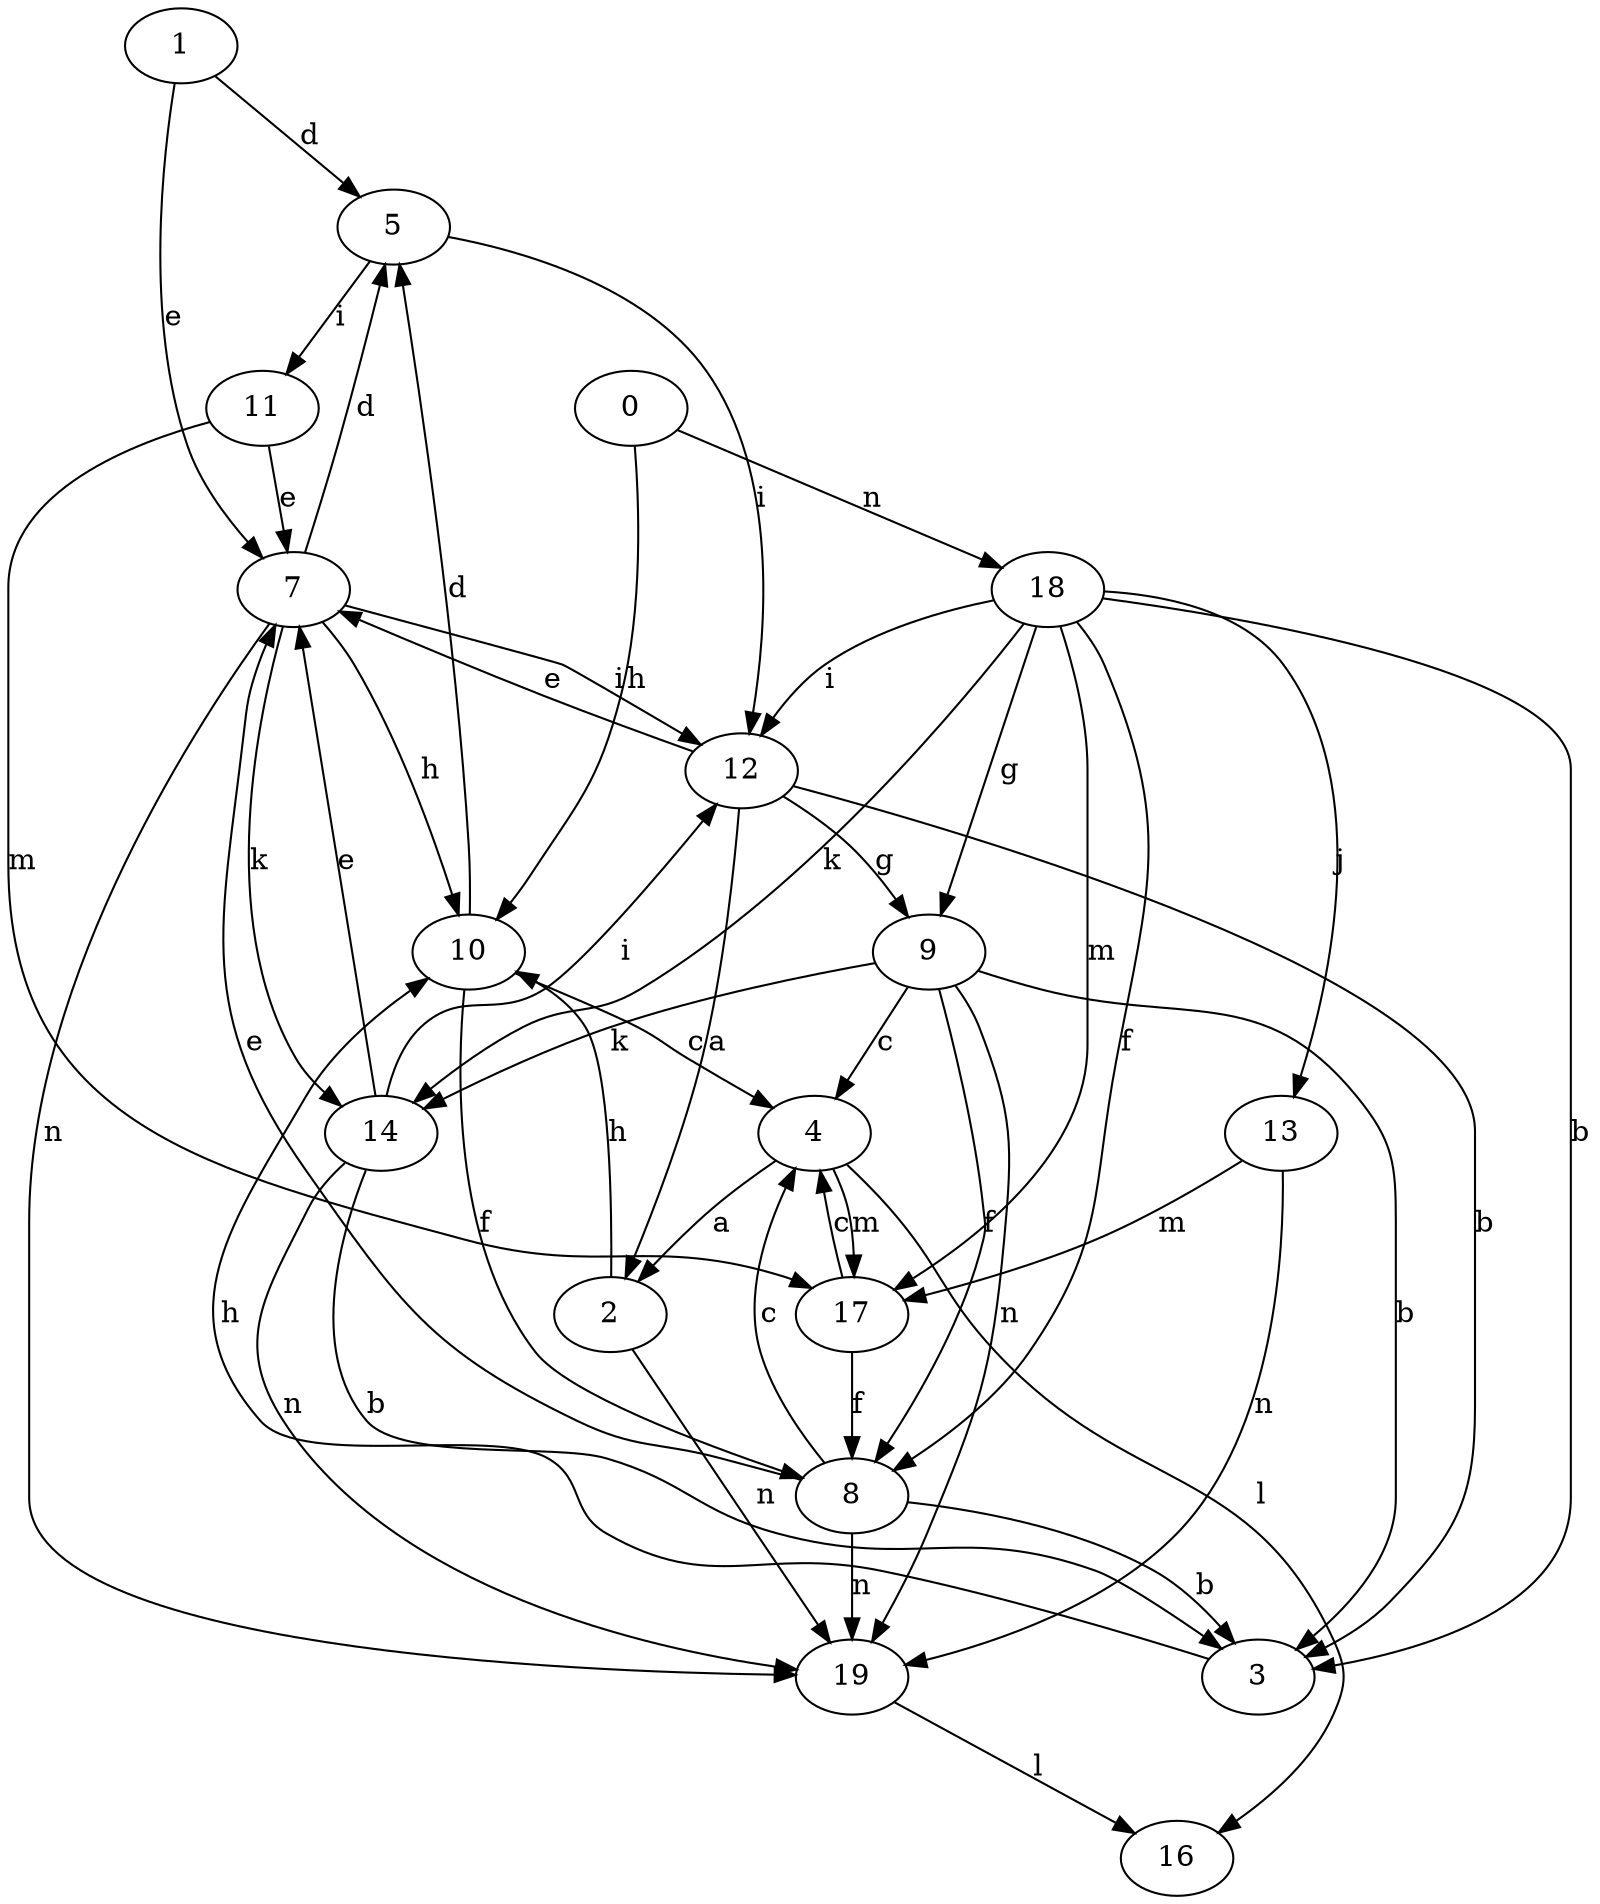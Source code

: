 strict digraph  {
1;
2;
3;
4;
5;
0;
7;
8;
9;
10;
11;
12;
13;
14;
16;
17;
18;
19;
1 -> 5  [label=d];
1 -> 7  [label=e];
2 -> 10  [label=h];
2 -> 19  [label=n];
3 -> 10  [label=h];
4 -> 2  [label=a];
4 -> 16  [label=l];
4 -> 17  [label=m];
5 -> 11  [label=i];
5 -> 12  [label=i];
0 -> 10  [label=h];
0 -> 18  [label=n];
7 -> 5  [label=d];
7 -> 10  [label=h];
7 -> 12  [label=i];
7 -> 14  [label=k];
7 -> 19  [label=n];
8 -> 3  [label=b];
8 -> 4  [label=c];
8 -> 7  [label=e];
8 -> 19  [label=n];
9 -> 3  [label=b];
9 -> 4  [label=c];
9 -> 8  [label=f];
9 -> 14  [label=k];
9 -> 19  [label=n];
10 -> 4  [label=c];
10 -> 5  [label=d];
10 -> 8  [label=f];
11 -> 7  [label=e];
11 -> 17  [label=m];
12 -> 2  [label=a];
12 -> 3  [label=b];
12 -> 7  [label=e];
12 -> 9  [label=g];
13 -> 17  [label=m];
13 -> 19  [label=n];
14 -> 3  [label=b];
14 -> 7  [label=e];
14 -> 12  [label=i];
14 -> 19  [label=n];
17 -> 4  [label=c];
17 -> 8  [label=f];
18 -> 3  [label=b];
18 -> 8  [label=f];
18 -> 9  [label=g];
18 -> 12  [label=i];
18 -> 13  [label=j];
18 -> 14  [label=k];
18 -> 17  [label=m];
19 -> 16  [label=l];
}
